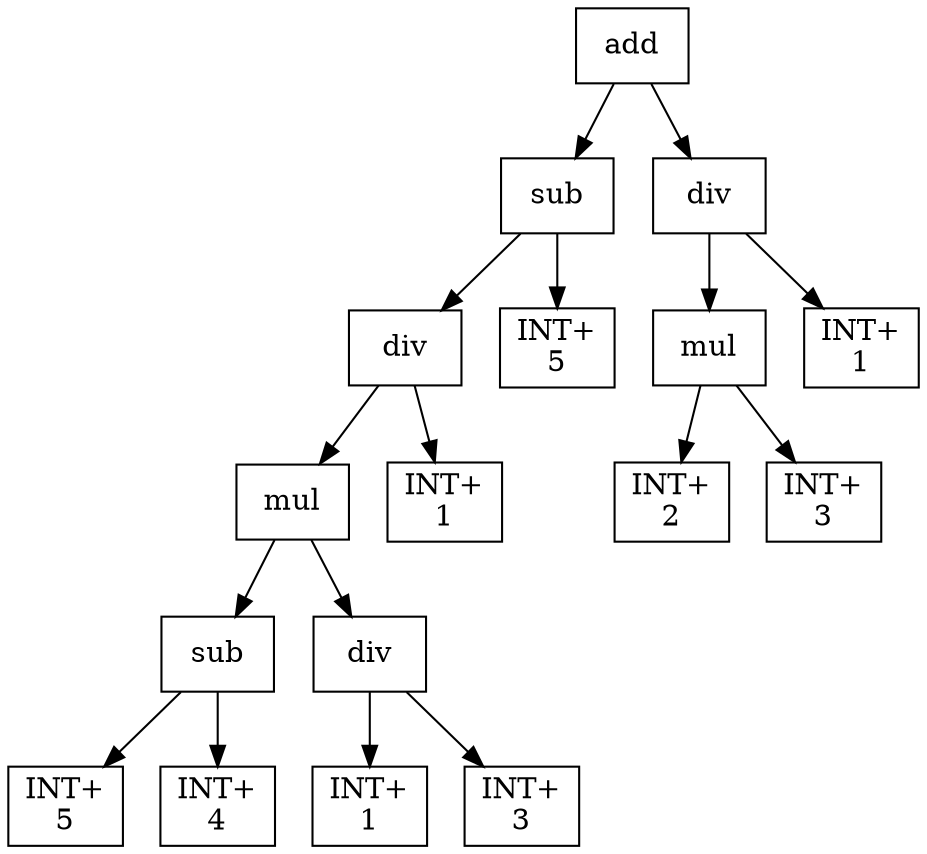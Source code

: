 digraph expr {
  node [shape=box];
  n1 [label="add"];
  n2 [label="sub"];
  n3 [label="div"];
  n4 [label="mul"];
  n5 [label="sub"];
  n6 [label="INT+\n5"];
  n7 [label="INT+\n4"];
  n5 -> n6;
  n5 -> n7;
  n8 [label="div"];
  n9 [label="INT+\n1"];
  n10 [label="INT+\n3"];
  n8 -> n9;
  n8 -> n10;
  n4 -> n5;
  n4 -> n8;
  n11 [label="INT+\n1"];
  n3 -> n4;
  n3 -> n11;
  n12 [label="INT+\n5"];
  n2 -> n3;
  n2 -> n12;
  n13 [label="div"];
  n14 [label="mul"];
  n15 [label="INT+\n2"];
  n16 [label="INT+\n3"];
  n14 -> n15;
  n14 -> n16;
  n17 [label="INT+\n1"];
  n13 -> n14;
  n13 -> n17;
  n1 -> n2;
  n1 -> n13;
}